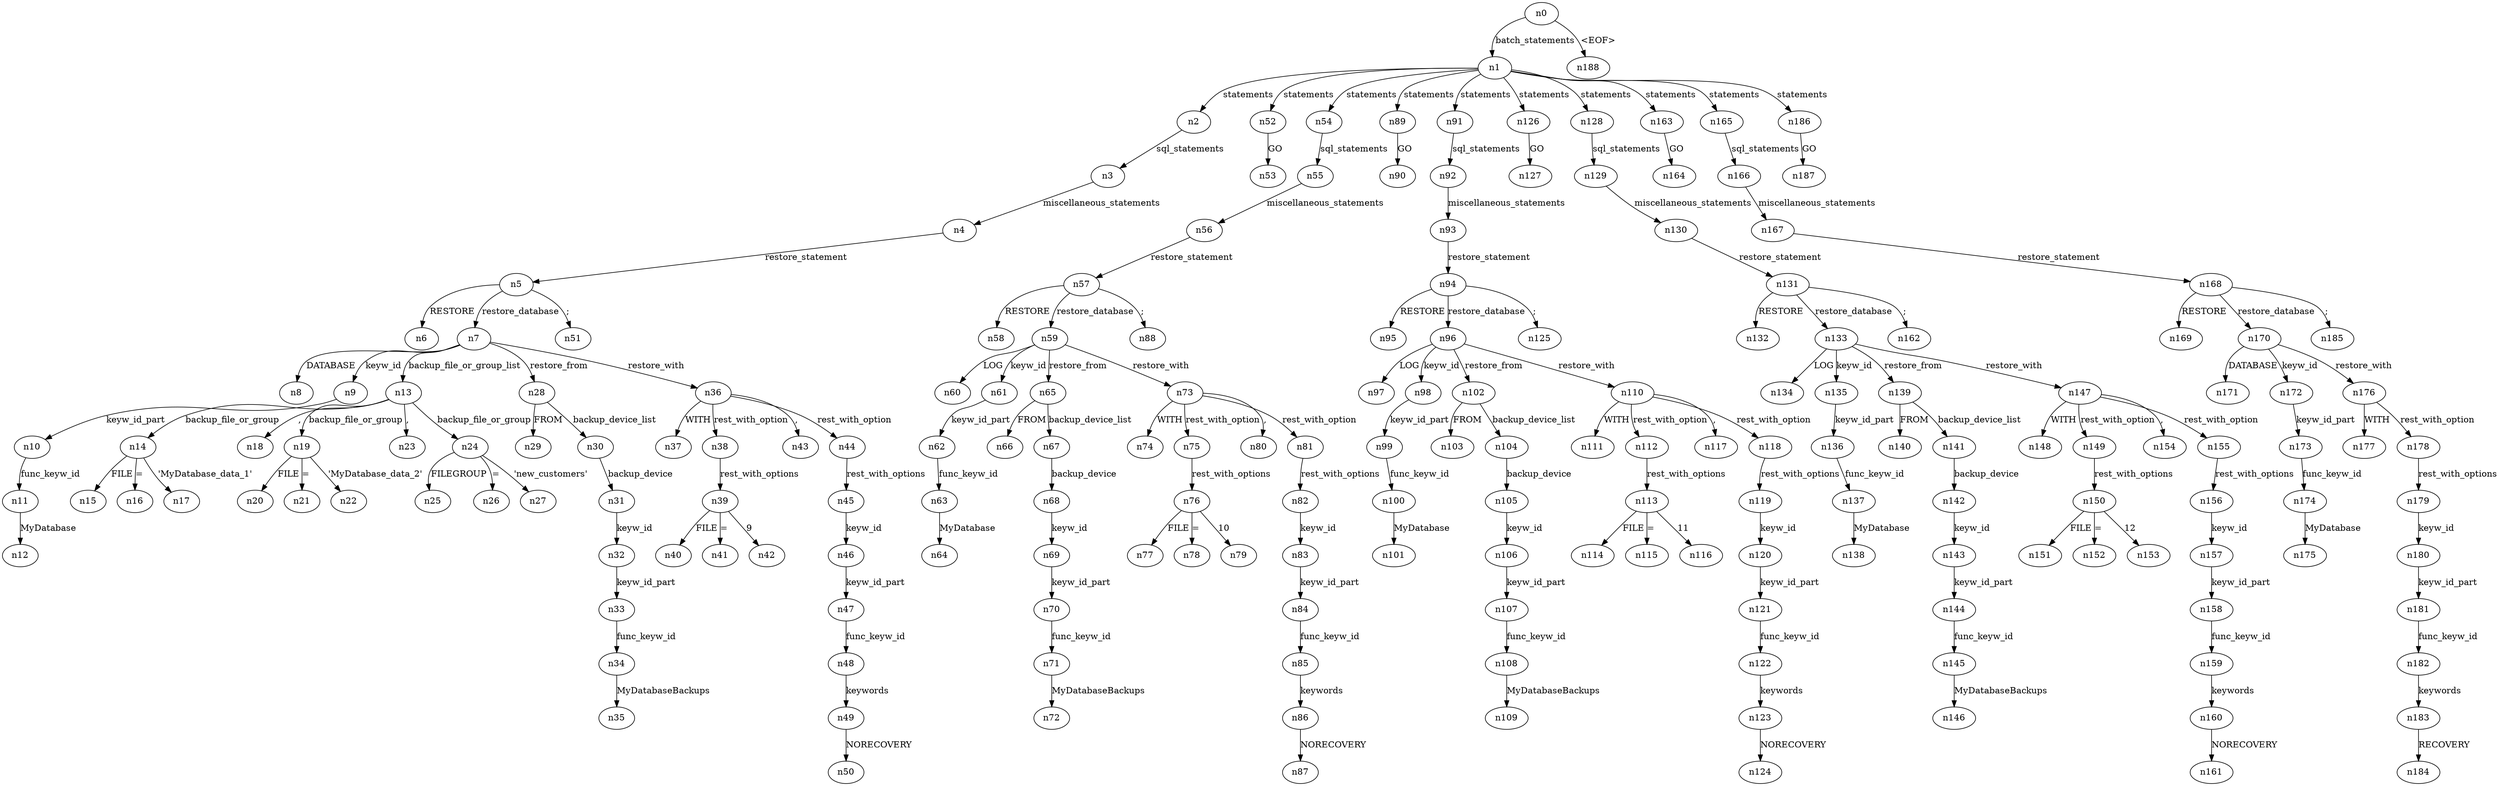 digraph ParseTree {
  n0 -> n1 [label="batch_statements"];
  n1 -> n2 [label="statements"];
  n2 -> n3 [label="sql_statements"];
  n3 -> n4 [label="miscellaneous_statements"];
  n4 -> n5 [label="restore_statement"];
  n5 -> n6 [label="RESTORE"];
  n5 -> n7 [label="restore_database"];
  n7 -> n8 [label="DATABASE"];
  n7 -> n9 [label="keyw_id"];
  n9 -> n10 [label="keyw_id_part"];
  n10 -> n11 [label="func_keyw_id"];
  n11 -> n12 [label="MyDatabase"];
  n7 -> n13 [label="backup_file_or_group_list"];
  n13 -> n14 [label="backup_file_or_group"];
  n14 -> n15 [label="FILE"];
  n14 -> n16 [label="="];
  n14 -> n17 [label="'MyDatabase_data_1'"];
  n13 -> n18 [label=","];
  n13 -> n19 [label="backup_file_or_group"];
  n19 -> n20 [label="FILE"];
  n19 -> n21 [label="="];
  n19 -> n22 [label="'MyDatabase_data_2'"];
  n13 -> n23 [label=","];
  n13 -> n24 [label="backup_file_or_group"];
  n24 -> n25 [label="FILEGROUP"];
  n24 -> n26 [label="="];
  n24 -> n27 [label="'new_customers'"];
  n7 -> n28 [label="restore_from"];
  n28 -> n29 [label="FROM"];
  n28 -> n30 [label="backup_device_list"];
  n30 -> n31 [label="backup_device"];
  n31 -> n32 [label="keyw_id"];
  n32 -> n33 [label="keyw_id_part"];
  n33 -> n34 [label="func_keyw_id"];
  n34 -> n35 [label="MyDatabaseBackups"];
  n7 -> n36 [label="restore_with"];
  n36 -> n37 [label="WITH"];
  n36 -> n38 [label="rest_with_option"];
  n38 -> n39 [label="rest_with_options"];
  n39 -> n40 [label="FILE"];
  n39 -> n41 [label="="];
  n39 -> n42 [label="9"];
  n36 -> n43 [label=","];
  n36 -> n44 [label="rest_with_option"];
  n44 -> n45 [label="rest_with_options"];
  n45 -> n46 [label="keyw_id"];
  n46 -> n47 [label="keyw_id_part"];
  n47 -> n48 [label="func_keyw_id"];
  n48 -> n49 [label="keywords"];
  n49 -> n50 [label="NORECOVERY"];
  n5 -> n51 [label=";"];
  n1 -> n52 [label="statements"];
  n52 -> n53 [label="GO"];
  n1 -> n54 [label="statements"];
  n54 -> n55 [label="sql_statements"];
  n55 -> n56 [label="miscellaneous_statements"];
  n56 -> n57 [label="restore_statement"];
  n57 -> n58 [label="RESTORE"];
  n57 -> n59 [label="restore_database"];
  n59 -> n60 [label="LOG"];
  n59 -> n61 [label="keyw_id"];
  n61 -> n62 [label="keyw_id_part"];
  n62 -> n63 [label="func_keyw_id"];
  n63 -> n64 [label="MyDatabase"];
  n59 -> n65 [label="restore_from"];
  n65 -> n66 [label="FROM"];
  n65 -> n67 [label="backup_device_list"];
  n67 -> n68 [label="backup_device"];
  n68 -> n69 [label="keyw_id"];
  n69 -> n70 [label="keyw_id_part"];
  n70 -> n71 [label="func_keyw_id"];
  n71 -> n72 [label="MyDatabaseBackups"];
  n59 -> n73 [label="restore_with"];
  n73 -> n74 [label="WITH"];
  n73 -> n75 [label="rest_with_option"];
  n75 -> n76 [label="rest_with_options"];
  n76 -> n77 [label="FILE"];
  n76 -> n78 [label="="];
  n76 -> n79 [label="10"];
  n73 -> n80 [label=","];
  n73 -> n81 [label="rest_with_option"];
  n81 -> n82 [label="rest_with_options"];
  n82 -> n83 [label="keyw_id"];
  n83 -> n84 [label="keyw_id_part"];
  n84 -> n85 [label="func_keyw_id"];
  n85 -> n86 [label="keywords"];
  n86 -> n87 [label="NORECOVERY"];
  n57 -> n88 [label=";"];
  n1 -> n89 [label="statements"];
  n89 -> n90 [label="GO"];
  n1 -> n91 [label="statements"];
  n91 -> n92 [label="sql_statements"];
  n92 -> n93 [label="miscellaneous_statements"];
  n93 -> n94 [label="restore_statement"];
  n94 -> n95 [label="RESTORE"];
  n94 -> n96 [label="restore_database"];
  n96 -> n97 [label="LOG"];
  n96 -> n98 [label="keyw_id"];
  n98 -> n99 [label="keyw_id_part"];
  n99 -> n100 [label="func_keyw_id"];
  n100 -> n101 [label="MyDatabase"];
  n96 -> n102 [label="restore_from"];
  n102 -> n103 [label="FROM"];
  n102 -> n104 [label="backup_device_list"];
  n104 -> n105 [label="backup_device"];
  n105 -> n106 [label="keyw_id"];
  n106 -> n107 [label="keyw_id_part"];
  n107 -> n108 [label="func_keyw_id"];
  n108 -> n109 [label="MyDatabaseBackups"];
  n96 -> n110 [label="restore_with"];
  n110 -> n111 [label="WITH"];
  n110 -> n112 [label="rest_with_option"];
  n112 -> n113 [label="rest_with_options"];
  n113 -> n114 [label="FILE"];
  n113 -> n115 [label="="];
  n113 -> n116 [label="11"];
  n110 -> n117 [label=","];
  n110 -> n118 [label="rest_with_option"];
  n118 -> n119 [label="rest_with_options"];
  n119 -> n120 [label="keyw_id"];
  n120 -> n121 [label="keyw_id_part"];
  n121 -> n122 [label="func_keyw_id"];
  n122 -> n123 [label="keywords"];
  n123 -> n124 [label="NORECOVERY"];
  n94 -> n125 [label=";"];
  n1 -> n126 [label="statements"];
  n126 -> n127 [label="GO"];
  n1 -> n128 [label="statements"];
  n128 -> n129 [label="sql_statements"];
  n129 -> n130 [label="miscellaneous_statements"];
  n130 -> n131 [label="restore_statement"];
  n131 -> n132 [label="RESTORE"];
  n131 -> n133 [label="restore_database"];
  n133 -> n134 [label="LOG"];
  n133 -> n135 [label="keyw_id"];
  n135 -> n136 [label="keyw_id_part"];
  n136 -> n137 [label="func_keyw_id"];
  n137 -> n138 [label="MyDatabase"];
  n133 -> n139 [label="restore_from"];
  n139 -> n140 [label="FROM"];
  n139 -> n141 [label="backup_device_list"];
  n141 -> n142 [label="backup_device"];
  n142 -> n143 [label="keyw_id"];
  n143 -> n144 [label="keyw_id_part"];
  n144 -> n145 [label="func_keyw_id"];
  n145 -> n146 [label="MyDatabaseBackups"];
  n133 -> n147 [label="restore_with"];
  n147 -> n148 [label="WITH"];
  n147 -> n149 [label="rest_with_option"];
  n149 -> n150 [label="rest_with_options"];
  n150 -> n151 [label="FILE"];
  n150 -> n152 [label="="];
  n150 -> n153 [label="12"];
  n147 -> n154 [label=","];
  n147 -> n155 [label="rest_with_option"];
  n155 -> n156 [label="rest_with_options"];
  n156 -> n157 [label="keyw_id"];
  n157 -> n158 [label="keyw_id_part"];
  n158 -> n159 [label="func_keyw_id"];
  n159 -> n160 [label="keywords"];
  n160 -> n161 [label="NORECOVERY"];
  n131 -> n162 [label=";"];
  n1 -> n163 [label="statements"];
  n163 -> n164 [label="GO"];
  n1 -> n165 [label="statements"];
  n165 -> n166 [label="sql_statements"];
  n166 -> n167 [label="miscellaneous_statements"];
  n167 -> n168 [label="restore_statement"];
  n168 -> n169 [label="RESTORE"];
  n168 -> n170 [label="restore_database"];
  n170 -> n171 [label="DATABASE"];
  n170 -> n172 [label="keyw_id"];
  n172 -> n173 [label="keyw_id_part"];
  n173 -> n174 [label="func_keyw_id"];
  n174 -> n175 [label="MyDatabase"];
  n170 -> n176 [label="restore_with"];
  n176 -> n177 [label="WITH"];
  n176 -> n178 [label="rest_with_option"];
  n178 -> n179 [label="rest_with_options"];
  n179 -> n180 [label="keyw_id"];
  n180 -> n181 [label="keyw_id_part"];
  n181 -> n182 [label="func_keyw_id"];
  n182 -> n183 [label="keywords"];
  n183 -> n184 [label="RECOVERY"];
  n168 -> n185 [label=";"];
  n1 -> n186 [label="statements"];
  n186 -> n187 [label="GO"];
  n0 -> n188 [label="<EOF>"];
}